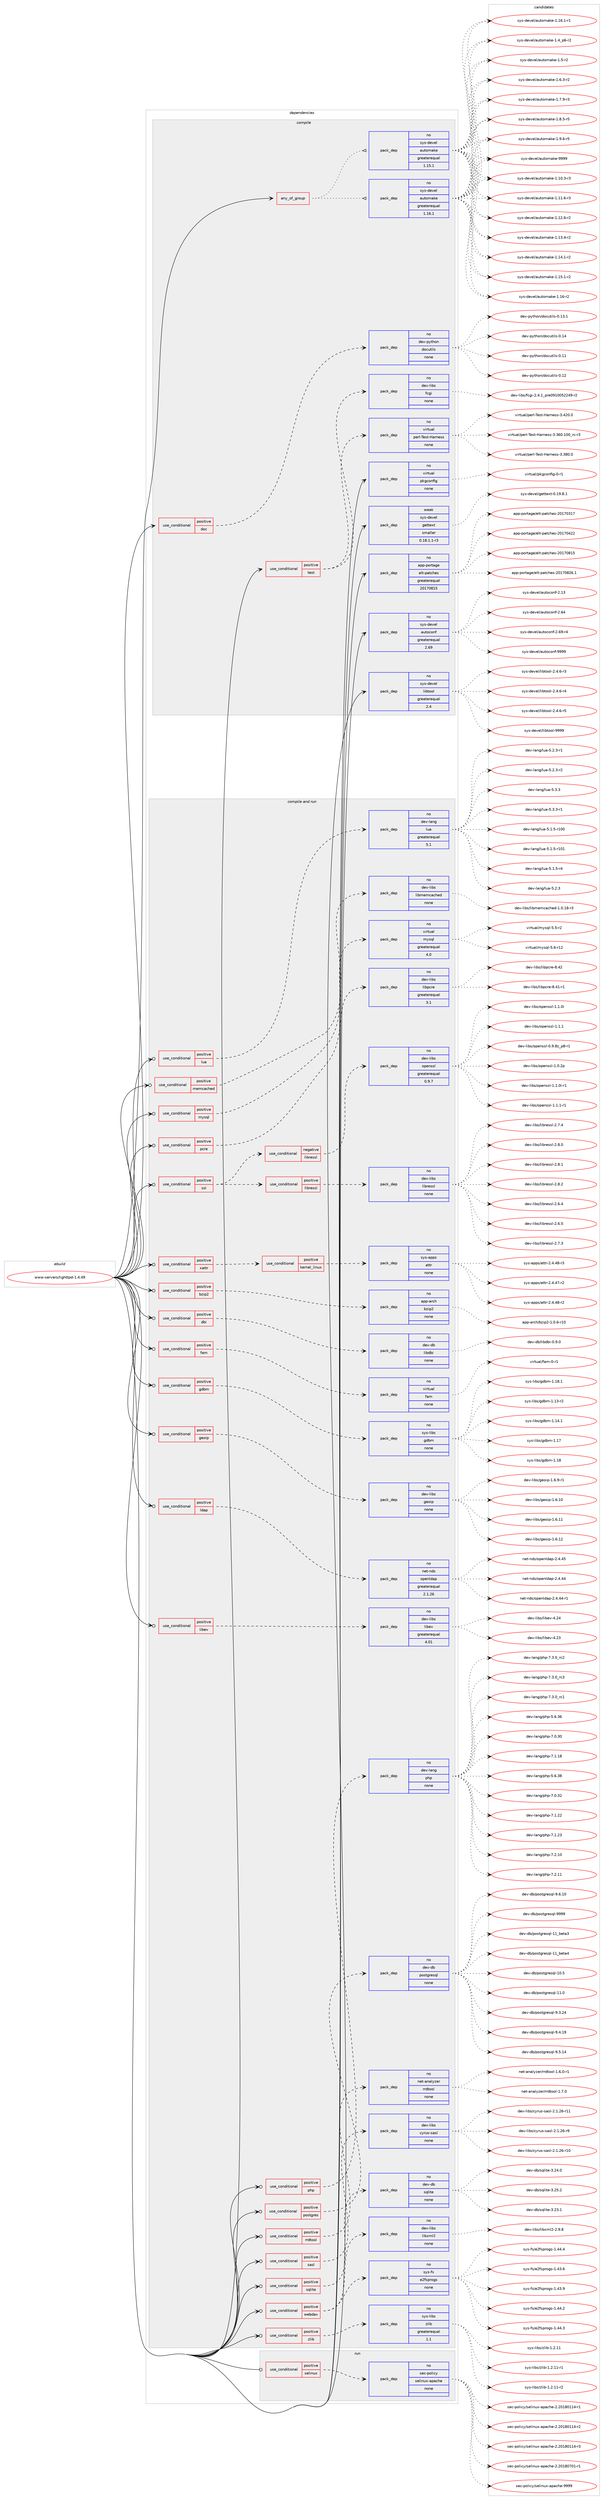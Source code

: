 digraph prolog {

# *************
# Graph options
# *************

newrank=true;
concentrate=true;
compound=true;
graph [rankdir=LR,fontname=Helvetica,fontsize=10,ranksep=1.5];#, ranksep=2.5, nodesep=0.2];
edge  [arrowhead=vee];
node  [fontname=Helvetica,fontsize=10];

# **********
# The ebuild
# **********

subgraph cluster_leftcol {
color=gray;
rank=same;
label=<<i>ebuild</i>>;
id [label="www-servers/lighttpd-1.4.49", color=red, width=4, href="../www-servers/lighttpd-1.4.49.svg"];
}

# ****************
# The dependencies
# ****************

subgraph cluster_midcol {
color=gray;
label=<<i>dependencies</i>>;
subgraph cluster_compile {
fillcolor="#eeeeee";
style=filled;
label=<<i>compile</i>>;
subgraph any209 {
dependency9161 [label=<<TABLE BORDER="0" CELLBORDER="1" CELLSPACING="0" CELLPADDING="4"><TR><TD CELLPADDING="10">any_of_group</TD></TR></TABLE>>, shape=none, color=red];subgraph pack7298 {
dependency9162 [label=<<TABLE BORDER="0" CELLBORDER="1" CELLSPACING="0" CELLPADDING="4" WIDTH="220"><TR><TD ROWSPAN="6" CELLPADDING="30">pack_dep</TD></TR><TR><TD WIDTH="110">no</TD></TR><TR><TD>sys-devel</TD></TR><TR><TD>automake</TD></TR><TR><TD>greaterequal</TD></TR><TR><TD>1.16.1</TD></TR></TABLE>>, shape=none, color=blue];
}
dependency9161:e -> dependency9162:w [weight=20,style="dotted",arrowhead="oinv"];
subgraph pack7299 {
dependency9163 [label=<<TABLE BORDER="0" CELLBORDER="1" CELLSPACING="0" CELLPADDING="4" WIDTH="220"><TR><TD ROWSPAN="6" CELLPADDING="30">pack_dep</TD></TR><TR><TD WIDTH="110">no</TD></TR><TR><TD>sys-devel</TD></TR><TR><TD>automake</TD></TR><TR><TD>greaterequal</TD></TR><TR><TD>1.15.1</TD></TR></TABLE>>, shape=none, color=blue];
}
dependency9161:e -> dependency9163:w [weight=20,style="dotted",arrowhead="oinv"];
}
id:e -> dependency9161:w [weight=20,style="solid",arrowhead="vee"];
subgraph cond1645 {
dependency9164 [label=<<TABLE BORDER="0" CELLBORDER="1" CELLSPACING="0" CELLPADDING="4"><TR><TD ROWSPAN="3" CELLPADDING="10">use_conditional</TD></TR><TR><TD>positive</TD></TR><TR><TD>doc</TD></TR></TABLE>>, shape=none, color=red];
subgraph pack7300 {
dependency9165 [label=<<TABLE BORDER="0" CELLBORDER="1" CELLSPACING="0" CELLPADDING="4" WIDTH="220"><TR><TD ROWSPAN="6" CELLPADDING="30">pack_dep</TD></TR><TR><TD WIDTH="110">no</TD></TR><TR><TD>dev-python</TD></TR><TR><TD>docutils</TD></TR><TR><TD>none</TD></TR><TR><TD></TD></TR></TABLE>>, shape=none, color=blue];
}
dependency9164:e -> dependency9165:w [weight=20,style="dashed",arrowhead="vee"];
}
id:e -> dependency9164:w [weight=20,style="solid",arrowhead="vee"];
subgraph cond1646 {
dependency9166 [label=<<TABLE BORDER="0" CELLBORDER="1" CELLSPACING="0" CELLPADDING="4"><TR><TD ROWSPAN="3" CELLPADDING="10">use_conditional</TD></TR><TR><TD>positive</TD></TR><TR><TD>test</TD></TR></TABLE>>, shape=none, color=red];
subgraph pack7301 {
dependency9167 [label=<<TABLE BORDER="0" CELLBORDER="1" CELLSPACING="0" CELLPADDING="4" WIDTH="220"><TR><TD ROWSPAN="6" CELLPADDING="30">pack_dep</TD></TR><TR><TD WIDTH="110">no</TD></TR><TR><TD>virtual</TD></TR><TR><TD>perl-Test-Harness</TD></TR><TR><TD>none</TD></TR><TR><TD></TD></TR></TABLE>>, shape=none, color=blue];
}
dependency9166:e -> dependency9167:w [weight=20,style="dashed",arrowhead="vee"];
subgraph pack7302 {
dependency9168 [label=<<TABLE BORDER="0" CELLBORDER="1" CELLSPACING="0" CELLPADDING="4" WIDTH="220"><TR><TD ROWSPAN="6" CELLPADDING="30">pack_dep</TD></TR><TR><TD WIDTH="110">no</TD></TR><TR><TD>dev-libs</TD></TR><TR><TD>fcgi</TD></TR><TR><TD>none</TD></TR><TR><TD></TD></TR></TABLE>>, shape=none, color=blue];
}
dependency9166:e -> dependency9168:w [weight=20,style="dashed",arrowhead="vee"];
}
id:e -> dependency9166:w [weight=20,style="solid",arrowhead="vee"];
subgraph pack7303 {
dependency9169 [label=<<TABLE BORDER="0" CELLBORDER="1" CELLSPACING="0" CELLPADDING="4" WIDTH="220"><TR><TD ROWSPAN="6" CELLPADDING="30">pack_dep</TD></TR><TR><TD WIDTH="110">no</TD></TR><TR><TD>app-portage</TD></TR><TR><TD>elt-patches</TD></TR><TR><TD>greaterequal</TD></TR><TR><TD>20170815</TD></TR></TABLE>>, shape=none, color=blue];
}
id:e -> dependency9169:w [weight=20,style="solid",arrowhead="vee"];
subgraph pack7304 {
dependency9170 [label=<<TABLE BORDER="0" CELLBORDER="1" CELLSPACING="0" CELLPADDING="4" WIDTH="220"><TR><TD ROWSPAN="6" CELLPADDING="30">pack_dep</TD></TR><TR><TD WIDTH="110">no</TD></TR><TR><TD>sys-devel</TD></TR><TR><TD>autoconf</TD></TR><TR><TD>greaterequal</TD></TR><TR><TD>2.69</TD></TR></TABLE>>, shape=none, color=blue];
}
id:e -> dependency9170:w [weight=20,style="solid",arrowhead="vee"];
subgraph pack7305 {
dependency9171 [label=<<TABLE BORDER="0" CELLBORDER="1" CELLSPACING="0" CELLPADDING="4" WIDTH="220"><TR><TD ROWSPAN="6" CELLPADDING="30">pack_dep</TD></TR><TR><TD WIDTH="110">no</TD></TR><TR><TD>sys-devel</TD></TR><TR><TD>libtool</TD></TR><TR><TD>greaterequal</TD></TR><TR><TD>2.4</TD></TR></TABLE>>, shape=none, color=blue];
}
id:e -> dependency9171:w [weight=20,style="solid",arrowhead="vee"];
subgraph pack7306 {
dependency9172 [label=<<TABLE BORDER="0" CELLBORDER="1" CELLSPACING="0" CELLPADDING="4" WIDTH="220"><TR><TD ROWSPAN="6" CELLPADDING="30">pack_dep</TD></TR><TR><TD WIDTH="110">no</TD></TR><TR><TD>virtual</TD></TR><TR><TD>pkgconfig</TD></TR><TR><TD>none</TD></TR><TR><TD></TD></TR></TABLE>>, shape=none, color=blue];
}
id:e -> dependency9172:w [weight=20,style="solid",arrowhead="vee"];
subgraph pack7307 {
dependency9173 [label=<<TABLE BORDER="0" CELLBORDER="1" CELLSPACING="0" CELLPADDING="4" WIDTH="220"><TR><TD ROWSPAN="6" CELLPADDING="30">pack_dep</TD></TR><TR><TD WIDTH="110">weak</TD></TR><TR><TD>sys-devel</TD></TR><TR><TD>gettext</TD></TR><TR><TD>smaller</TD></TR><TR><TD>0.18.1.1-r3</TD></TR></TABLE>>, shape=none, color=blue];
}
id:e -> dependency9173:w [weight=20,style="solid",arrowhead="vee"];
}
subgraph cluster_compileandrun {
fillcolor="#eeeeee";
style=filled;
label=<<i>compile and run</i>>;
subgraph cond1647 {
dependency9174 [label=<<TABLE BORDER="0" CELLBORDER="1" CELLSPACING="0" CELLPADDING="4"><TR><TD ROWSPAN="3" CELLPADDING="10">use_conditional</TD></TR><TR><TD>positive</TD></TR><TR><TD>bzip2</TD></TR></TABLE>>, shape=none, color=red];
subgraph pack7308 {
dependency9175 [label=<<TABLE BORDER="0" CELLBORDER="1" CELLSPACING="0" CELLPADDING="4" WIDTH="220"><TR><TD ROWSPAN="6" CELLPADDING="30">pack_dep</TD></TR><TR><TD WIDTH="110">no</TD></TR><TR><TD>app-arch</TD></TR><TR><TD>bzip2</TD></TR><TR><TD>none</TD></TR><TR><TD></TD></TR></TABLE>>, shape=none, color=blue];
}
dependency9174:e -> dependency9175:w [weight=20,style="dashed",arrowhead="vee"];
}
id:e -> dependency9174:w [weight=20,style="solid",arrowhead="odotvee"];
subgraph cond1648 {
dependency9176 [label=<<TABLE BORDER="0" CELLBORDER="1" CELLSPACING="0" CELLPADDING="4"><TR><TD ROWSPAN="3" CELLPADDING="10">use_conditional</TD></TR><TR><TD>positive</TD></TR><TR><TD>dbi</TD></TR></TABLE>>, shape=none, color=red];
subgraph pack7309 {
dependency9177 [label=<<TABLE BORDER="0" CELLBORDER="1" CELLSPACING="0" CELLPADDING="4" WIDTH="220"><TR><TD ROWSPAN="6" CELLPADDING="30">pack_dep</TD></TR><TR><TD WIDTH="110">no</TD></TR><TR><TD>dev-db</TD></TR><TR><TD>libdbi</TD></TR><TR><TD>none</TD></TR><TR><TD></TD></TR></TABLE>>, shape=none, color=blue];
}
dependency9176:e -> dependency9177:w [weight=20,style="dashed",arrowhead="vee"];
}
id:e -> dependency9176:w [weight=20,style="solid",arrowhead="odotvee"];
subgraph cond1649 {
dependency9178 [label=<<TABLE BORDER="0" CELLBORDER="1" CELLSPACING="0" CELLPADDING="4"><TR><TD ROWSPAN="3" CELLPADDING="10">use_conditional</TD></TR><TR><TD>positive</TD></TR><TR><TD>fam</TD></TR></TABLE>>, shape=none, color=red];
subgraph pack7310 {
dependency9179 [label=<<TABLE BORDER="0" CELLBORDER="1" CELLSPACING="0" CELLPADDING="4" WIDTH="220"><TR><TD ROWSPAN="6" CELLPADDING="30">pack_dep</TD></TR><TR><TD WIDTH="110">no</TD></TR><TR><TD>virtual</TD></TR><TR><TD>fam</TD></TR><TR><TD>none</TD></TR><TR><TD></TD></TR></TABLE>>, shape=none, color=blue];
}
dependency9178:e -> dependency9179:w [weight=20,style="dashed",arrowhead="vee"];
}
id:e -> dependency9178:w [weight=20,style="solid",arrowhead="odotvee"];
subgraph cond1650 {
dependency9180 [label=<<TABLE BORDER="0" CELLBORDER="1" CELLSPACING="0" CELLPADDING="4"><TR><TD ROWSPAN="3" CELLPADDING="10">use_conditional</TD></TR><TR><TD>positive</TD></TR><TR><TD>gdbm</TD></TR></TABLE>>, shape=none, color=red];
subgraph pack7311 {
dependency9181 [label=<<TABLE BORDER="0" CELLBORDER="1" CELLSPACING="0" CELLPADDING="4" WIDTH="220"><TR><TD ROWSPAN="6" CELLPADDING="30">pack_dep</TD></TR><TR><TD WIDTH="110">no</TD></TR><TR><TD>sys-libs</TD></TR><TR><TD>gdbm</TD></TR><TR><TD>none</TD></TR><TR><TD></TD></TR></TABLE>>, shape=none, color=blue];
}
dependency9180:e -> dependency9181:w [weight=20,style="dashed",arrowhead="vee"];
}
id:e -> dependency9180:w [weight=20,style="solid",arrowhead="odotvee"];
subgraph cond1651 {
dependency9182 [label=<<TABLE BORDER="0" CELLBORDER="1" CELLSPACING="0" CELLPADDING="4"><TR><TD ROWSPAN="3" CELLPADDING="10">use_conditional</TD></TR><TR><TD>positive</TD></TR><TR><TD>geoip</TD></TR></TABLE>>, shape=none, color=red];
subgraph pack7312 {
dependency9183 [label=<<TABLE BORDER="0" CELLBORDER="1" CELLSPACING="0" CELLPADDING="4" WIDTH="220"><TR><TD ROWSPAN="6" CELLPADDING="30">pack_dep</TD></TR><TR><TD WIDTH="110">no</TD></TR><TR><TD>dev-libs</TD></TR><TR><TD>geoip</TD></TR><TR><TD>none</TD></TR><TR><TD></TD></TR></TABLE>>, shape=none, color=blue];
}
dependency9182:e -> dependency9183:w [weight=20,style="dashed",arrowhead="vee"];
}
id:e -> dependency9182:w [weight=20,style="solid",arrowhead="odotvee"];
subgraph cond1652 {
dependency9184 [label=<<TABLE BORDER="0" CELLBORDER="1" CELLSPACING="0" CELLPADDING="4"><TR><TD ROWSPAN="3" CELLPADDING="10">use_conditional</TD></TR><TR><TD>positive</TD></TR><TR><TD>ldap</TD></TR></TABLE>>, shape=none, color=red];
subgraph pack7313 {
dependency9185 [label=<<TABLE BORDER="0" CELLBORDER="1" CELLSPACING="0" CELLPADDING="4" WIDTH="220"><TR><TD ROWSPAN="6" CELLPADDING="30">pack_dep</TD></TR><TR><TD WIDTH="110">no</TD></TR><TR><TD>net-nds</TD></TR><TR><TD>openldap</TD></TR><TR><TD>greaterequal</TD></TR><TR><TD>2.1.26</TD></TR></TABLE>>, shape=none, color=blue];
}
dependency9184:e -> dependency9185:w [weight=20,style="dashed",arrowhead="vee"];
}
id:e -> dependency9184:w [weight=20,style="solid",arrowhead="odotvee"];
subgraph cond1653 {
dependency9186 [label=<<TABLE BORDER="0" CELLBORDER="1" CELLSPACING="0" CELLPADDING="4"><TR><TD ROWSPAN="3" CELLPADDING="10">use_conditional</TD></TR><TR><TD>positive</TD></TR><TR><TD>libev</TD></TR></TABLE>>, shape=none, color=red];
subgraph pack7314 {
dependency9187 [label=<<TABLE BORDER="0" CELLBORDER="1" CELLSPACING="0" CELLPADDING="4" WIDTH="220"><TR><TD ROWSPAN="6" CELLPADDING="30">pack_dep</TD></TR><TR><TD WIDTH="110">no</TD></TR><TR><TD>dev-libs</TD></TR><TR><TD>libev</TD></TR><TR><TD>greaterequal</TD></TR><TR><TD>4.01</TD></TR></TABLE>>, shape=none, color=blue];
}
dependency9186:e -> dependency9187:w [weight=20,style="dashed",arrowhead="vee"];
}
id:e -> dependency9186:w [weight=20,style="solid",arrowhead="odotvee"];
subgraph cond1654 {
dependency9188 [label=<<TABLE BORDER="0" CELLBORDER="1" CELLSPACING="0" CELLPADDING="4"><TR><TD ROWSPAN="3" CELLPADDING="10">use_conditional</TD></TR><TR><TD>positive</TD></TR><TR><TD>lua</TD></TR></TABLE>>, shape=none, color=red];
subgraph pack7315 {
dependency9189 [label=<<TABLE BORDER="0" CELLBORDER="1" CELLSPACING="0" CELLPADDING="4" WIDTH="220"><TR><TD ROWSPAN="6" CELLPADDING="30">pack_dep</TD></TR><TR><TD WIDTH="110">no</TD></TR><TR><TD>dev-lang</TD></TR><TR><TD>lua</TD></TR><TR><TD>greaterequal</TD></TR><TR><TD>5.1</TD></TR></TABLE>>, shape=none, color=blue];
}
dependency9188:e -> dependency9189:w [weight=20,style="dashed",arrowhead="vee"];
}
id:e -> dependency9188:w [weight=20,style="solid",arrowhead="odotvee"];
subgraph cond1655 {
dependency9190 [label=<<TABLE BORDER="0" CELLBORDER="1" CELLSPACING="0" CELLPADDING="4"><TR><TD ROWSPAN="3" CELLPADDING="10">use_conditional</TD></TR><TR><TD>positive</TD></TR><TR><TD>memcached</TD></TR></TABLE>>, shape=none, color=red];
subgraph pack7316 {
dependency9191 [label=<<TABLE BORDER="0" CELLBORDER="1" CELLSPACING="0" CELLPADDING="4" WIDTH="220"><TR><TD ROWSPAN="6" CELLPADDING="30">pack_dep</TD></TR><TR><TD WIDTH="110">no</TD></TR><TR><TD>dev-libs</TD></TR><TR><TD>libmemcached</TD></TR><TR><TD>none</TD></TR><TR><TD></TD></TR></TABLE>>, shape=none, color=blue];
}
dependency9190:e -> dependency9191:w [weight=20,style="dashed",arrowhead="vee"];
}
id:e -> dependency9190:w [weight=20,style="solid",arrowhead="odotvee"];
subgraph cond1656 {
dependency9192 [label=<<TABLE BORDER="0" CELLBORDER="1" CELLSPACING="0" CELLPADDING="4"><TR><TD ROWSPAN="3" CELLPADDING="10">use_conditional</TD></TR><TR><TD>positive</TD></TR><TR><TD>mysql</TD></TR></TABLE>>, shape=none, color=red];
subgraph pack7317 {
dependency9193 [label=<<TABLE BORDER="0" CELLBORDER="1" CELLSPACING="0" CELLPADDING="4" WIDTH="220"><TR><TD ROWSPAN="6" CELLPADDING="30">pack_dep</TD></TR><TR><TD WIDTH="110">no</TD></TR><TR><TD>virtual</TD></TR><TR><TD>mysql</TD></TR><TR><TD>greaterequal</TD></TR><TR><TD>4.0</TD></TR></TABLE>>, shape=none, color=blue];
}
dependency9192:e -> dependency9193:w [weight=20,style="dashed",arrowhead="vee"];
}
id:e -> dependency9192:w [weight=20,style="solid",arrowhead="odotvee"];
subgraph cond1657 {
dependency9194 [label=<<TABLE BORDER="0" CELLBORDER="1" CELLSPACING="0" CELLPADDING="4"><TR><TD ROWSPAN="3" CELLPADDING="10">use_conditional</TD></TR><TR><TD>positive</TD></TR><TR><TD>pcre</TD></TR></TABLE>>, shape=none, color=red];
subgraph pack7318 {
dependency9195 [label=<<TABLE BORDER="0" CELLBORDER="1" CELLSPACING="0" CELLPADDING="4" WIDTH="220"><TR><TD ROWSPAN="6" CELLPADDING="30">pack_dep</TD></TR><TR><TD WIDTH="110">no</TD></TR><TR><TD>dev-libs</TD></TR><TR><TD>libpcre</TD></TR><TR><TD>greaterequal</TD></TR><TR><TD>3.1</TD></TR></TABLE>>, shape=none, color=blue];
}
dependency9194:e -> dependency9195:w [weight=20,style="dashed",arrowhead="vee"];
}
id:e -> dependency9194:w [weight=20,style="solid",arrowhead="odotvee"];
subgraph cond1658 {
dependency9196 [label=<<TABLE BORDER="0" CELLBORDER="1" CELLSPACING="0" CELLPADDING="4"><TR><TD ROWSPAN="3" CELLPADDING="10">use_conditional</TD></TR><TR><TD>positive</TD></TR><TR><TD>php</TD></TR></TABLE>>, shape=none, color=red];
subgraph pack7319 {
dependency9197 [label=<<TABLE BORDER="0" CELLBORDER="1" CELLSPACING="0" CELLPADDING="4" WIDTH="220"><TR><TD ROWSPAN="6" CELLPADDING="30">pack_dep</TD></TR><TR><TD WIDTH="110">no</TD></TR><TR><TD>dev-lang</TD></TR><TR><TD>php</TD></TR><TR><TD>none</TD></TR><TR><TD></TD></TR></TABLE>>, shape=none, color=blue];
}
dependency9196:e -> dependency9197:w [weight=20,style="dashed",arrowhead="vee"];
}
id:e -> dependency9196:w [weight=20,style="solid",arrowhead="odotvee"];
subgraph cond1659 {
dependency9198 [label=<<TABLE BORDER="0" CELLBORDER="1" CELLSPACING="0" CELLPADDING="4"><TR><TD ROWSPAN="3" CELLPADDING="10">use_conditional</TD></TR><TR><TD>positive</TD></TR><TR><TD>postgres</TD></TR></TABLE>>, shape=none, color=red];
subgraph pack7320 {
dependency9199 [label=<<TABLE BORDER="0" CELLBORDER="1" CELLSPACING="0" CELLPADDING="4" WIDTH="220"><TR><TD ROWSPAN="6" CELLPADDING="30">pack_dep</TD></TR><TR><TD WIDTH="110">no</TD></TR><TR><TD>dev-db</TD></TR><TR><TD>postgresql</TD></TR><TR><TD>none</TD></TR><TR><TD></TD></TR></TABLE>>, shape=none, color=blue];
}
dependency9198:e -> dependency9199:w [weight=20,style="dashed",arrowhead="vee"];
}
id:e -> dependency9198:w [weight=20,style="solid",arrowhead="odotvee"];
subgraph cond1660 {
dependency9200 [label=<<TABLE BORDER="0" CELLBORDER="1" CELLSPACING="0" CELLPADDING="4"><TR><TD ROWSPAN="3" CELLPADDING="10">use_conditional</TD></TR><TR><TD>positive</TD></TR><TR><TD>rrdtool</TD></TR></TABLE>>, shape=none, color=red];
subgraph pack7321 {
dependency9201 [label=<<TABLE BORDER="0" CELLBORDER="1" CELLSPACING="0" CELLPADDING="4" WIDTH="220"><TR><TD ROWSPAN="6" CELLPADDING="30">pack_dep</TD></TR><TR><TD WIDTH="110">no</TD></TR><TR><TD>net-analyzer</TD></TR><TR><TD>rrdtool</TD></TR><TR><TD>none</TD></TR><TR><TD></TD></TR></TABLE>>, shape=none, color=blue];
}
dependency9200:e -> dependency9201:w [weight=20,style="dashed",arrowhead="vee"];
}
id:e -> dependency9200:w [weight=20,style="solid",arrowhead="odotvee"];
subgraph cond1661 {
dependency9202 [label=<<TABLE BORDER="0" CELLBORDER="1" CELLSPACING="0" CELLPADDING="4"><TR><TD ROWSPAN="3" CELLPADDING="10">use_conditional</TD></TR><TR><TD>positive</TD></TR><TR><TD>sasl</TD></TR></TABLE>>, shape=none, color=red];
subgraph pack7322 {
dependency9203 [label=<<TABLE BORDER="0" CELLBORDER="1" CELLSPACING="0" CELLPADDING="4" WIDTH="220"><TR><TD ROWSPAN="6" CELLPADDING="30">pack_dep</TD></TR><TR><TD WIDTH="110">no</TD></TR><TR><TD>dev-libs</TD></TR><TR><TD>cyrus-sasl</TD></TR><TR><TD>none</TD></TR><TR><TD></TD></TR></TABLE>>, shape=none, color=blue];
}
dependency9202:e -> dependency9203:w [weight=20,style="dashed",arrowhead="vee"];
}
id:e -> dependency9202:w [weight=20,style="solid",arrowhead="odotvee"];
subgraph cond1662 {
dependency9204 [label=<<TABLE BORDER="0" CELLBORDER="1" CELLSPACING="0" CELLPADDING="4"><TR><TD ROWSPAN="3" CELLPADDING="10">use_conditional</TD></TR><TR><TD>positive</TD></TR><TR><TD>sqlite</TD></TR></TABLE>>, shape=none, color=red];
subgraph pack7323 {
dependency9205 [label=<<TABLE BORDER="0" CELLBORDER="1" CELLSPACING="0" CELLPADDING="4" WIDTH="220"><TR><TD ROWSPAN="6" CELLPADDING="30">pack_dep</TD></TR><TR><TD WIDTH="110">no</TD></TR><TR><TD>dev-db</TD></TR><TR><TD>sqlite</TD></TR><TR><TD>none</TD></TR><TR><TD></TD></TR></TABLE>>, shape=none, color=blue];
}
dependency9204:e -> dependency9205:w [weight=20,style="dashed",arrowhead="vee"];
}
id:e -> dependency9204:w [weight=20,style="solid",arrowhead="odotvee"];
subgraph cond1663 {
dependency9206 [label=<<TABLE BORDER="0" CELLBORDER="1" CELLSPACING="0" CELLPADDING="4"><TR><TD ROWSPAN="3" CELLPADDING="10">use_conditional</TD></TR><TR><TD>positive</TD></TR><TR><TD>ssl</TD></TR></TABLE>>, shape=none, color=red];
subgraph cond1664 {
dependency9207 [label=<<TABLE BORDER="0" CELLBORDER="1" CELLSPACING="0" CELLPADDING="4"><TR><TD ROWSPAN="3" CELLPADDING="10">use_conditional</TD></TR><TR><TD>negative</TD></TR><TR><TD>libressl</TD></TR></TABLE>>, shape=none, color=red];
subgraph pack7324 {
dependency9208 [label=<<TABLE BORDER="0" CELLBORDER="1" CELLSPACING="0" CELLPADDING="4" WIDTH="220"><TR><TD ROWSPAN="6" CELLPADDING="30">pack_dep</TD></TR><TR><TD WIDTH="110">no</TD></TR><TR><TD>dev-libs</TD></TR><TR><TD>openssl</TD></TR><TR><TD>greaterequal</TD></TR><TR><TD>0.9.7</TD></TR></TABLE>>, shape=none, color=blue];
}
dependency9207:e -> dependency9208:w [weight=20,style="dashed",arrowhead="vee"];
}
dependency9206:e -> dependency9207:w [weight=20,style="dashed",arrowhead="vee"];
subgraph cond1665 {
dependency9209 [label=<<TABLE BORDER="0" CELLBORDER="1" CELLSPACING="0" CELLPADDING="4"><TR><TD ROWSPAN="3" CELLPADDING="10">use_conditional</TD></TR><TR><TD>positive</TD></TR><TR><TD>libressl</TD></TR></TABLE>>, shape=none, color=red];
subgraph pack7325 {
dependency9210 [label=<<TABLE BORDER="0" CELLBORDER="1" CELLSPACING="0" CELLPADDING="4" WIDTH="220"><TR><TD ROWSPAN="6" CELLPADDING="30">pack_dep</TD></TR><TR><TD WIDTH="110">no</TD></TR><TR><TD>dev-libs</TD></TR><TR><TD>libressl</TD></TR><TR><TD>none</TD></TR><TR><TD></TD></TR></TABLE>>, shape=none, color=blue];
}
dependency9209:e -> dependency9210:w [weight=20,style="dashed",arrowhead="vee"];
}
dependency9206:e -> dependency9209:w [weight=20,style="dashed",arrowhead="vee"];
}
id:e -> dependency9206:w [weight=20,style="solid",arrowhead="odotvee"];
subgraph cond1666 {
dependency9211 [label=<<TABLE BORDER="0" CELLBORDER="1" CELLSPACING="0" CELLPADDING="4"><TR><TD ROWSPAN="3" CELLPADDING="10">use_conditional</TD></TR><TR><TD>positive</TD></TR><TR><TD>webdav</TD></TR></TABLE>>, shape=none, color=red];
subgraph pack7326 {
dependency9212 [label=<<TABLE BORDER="0" CELLBORDER="1" CELLSPACING="0" CELLPADDING="4" WIDTH="220"><TR><TD ROWSPAN="6" CELLPADDING="30">pack_dep</TD></TR><TR><TD WIDTH="110">no</TD></TR><TR><TD>dev-libs</TD></TR><TR><TD>libxml2</TD></TR><TR><TD>none</TD></TR><TR><TD></TD></TR></TABLE>>, shape=none, color=blue];
}
dependency9211:e -> dependency9212:w [weight=20,style="dashed",arrowhead="vee"];
subgraph pack7327 {
dependency9213 [label=<<TABLE BORDER="0" CELLBORDER="1" CELLSPACING="0" CELLPADDING="4" WIDTH="220"><TR><TD ROWSPAN="6" CELLPADDING="30">pack_dep</TD></TR><TR><TD WIDTH="110">no</TD></TR><TR><TD>sys-fs</TD></TR><TR><TD>e2fsprogs</TD></TR><TR><TD>none</TD></TR><TR><TD></TD></TR></TABLE>>, shape=none, color=blue];
}
dependency9211:e -> dependency9213:w [weight=20,style="dashed",arrowhead="vee"];
}
id:e -> dependency9211:w [weight=20,style="solid",arrowhead="odotvee"];
subgraph cond1667 {
dependency9214 [label=<<TABLE BORDER="0" CELLBORDER="1" CELLSPACING="0" CELLPADDING="4"><TR><TD ROWSPAN="3" CELLPADDING="10">use_conditional</TD></TR><TR><TD>positive</TD></TR><TR><TD>xattr</TD></TR></TABLE>>, shape=none, color=red];
subgraph cond1668 {
dependency9215 [label=<<TABLE BORDER="0" CELLBORDER="1" CELLSPACING="0" CELLPADDING="4"><TR><TD ROWSPAN="3" CELLPADDING="10">use_conditional</TD></TR><TR><TD>positive</TD></TR><TR><TD>kernel_linux</TD></TR></TABLE>>, shape=none, color=red];
subgraph pack7328 {
dependency9216 [label=<<TABLE BORDER="0" CELLBORDER="1" CELLSPACING="0" CELLPADDING="4" WIDTH="220"><TR><TD ROWSPAN="6" CELLPADDING="30">pack_dep</TD></TR><TR><TD WIDTH="110">no</TD></TR><TR><TD>sys-apps</TD></TR><TR><TD>attr</TD></TR><TR><TD>none</TD></TR><TR><TD></TD></TR></TABLE>>, shape=none, color=blue];
}
dependency9215:e -> dependency9216:w [weight=20,style="dashed",arrowhead="vee"];
}
dependency9214:e -> dependency9215:w [weight=20,style="dashed",arrowhead="vee"];
}
id:e -> dependency9214:w [weight=20,style="solid",arrowhead="odotvee"];
subgraph cond1669 {
dependency9217 [label=<<TABLE BORDER="0" CELLBORDER="1" CELLSPACING="0" CELLPADDING="4"><TR><TD ROWSPAN="3" CELLPADDING="10">use_conditional</TD></TR><TR><TD>positive</TD></TR><TR><TD>zlib</TD></TR></TABLE>>, shape=none, color=red];
subgraph pack7329 {
dependency9218 [label=<<TABLE BORDER="0" CELLBORDER="1" CELLSPACING="0" CELLPADDING="4" WIDTH="220"><TR><TD ROWSPAN="6" CELLPADDING="30">pack_dep</TD></TR><TR><TD WIDTH="110">no</TD></TR><TR><TD>sys-libs</TD></TR><TR><TD>zlib</TD></TR><TR><TD>greaterequal</TD></TR><TR><TD>1.1</TD></TR></TABLE>>, shape=none, color=blue];
}
dependency9217:e -> dependency9218:w [weight=20,style="dashed",arrowhead="vee"];
}
id:e -> dependency9217:w [weight=20,style="solid",arrowhead="odotvee"];
}
subgraph cluster_run {
fillcolor="#eeeeee";
style=filled;
label=<<i>run</i>>;
subgraph cond1670 {
dependency9219 [label=<<TABLE BORDER="0" CELLBORDER="1" CELLSPACING="0" CELLPADDING="4"><TR><TD ROWSPAN="3" CELLPADDING="10">use_conditional</TD></TR><TR><TD>positive</TD></TR><TR><TD>selinux</TD></TR></TABLE>>, shape=none, color=red];
subgraph pack7330 {
dependency9220 [label=<<TABLE BORDER="0" CELLBORDER="1" CELLSPACING="0" CELLPADDING="4" WIDTH="220"><TR><TD ROWSPAN="6" CELLPADDING="30">pack_dep</TD></TR><TR><TD WIDTH="110">no</TD></TR><TR><TD>sec-policy</TD></TR><TR><TD>selinux-apache</TD></TR><TR><TD>none</TD></TR><TR><TD></TD></TR></TABLE>>, shape=none, color=blue];
}
dependency9219:e -> dependency9220:w [weight=20,style="dashed",arrowhead="vee"];
}
id:e -> dependency9219:w [weight=20,style="solid",arrowhead="odot"];
}
}

# **************
# The candidates
# **************

subgraph cluster_choices {
rank=same;
color=gray;
label=<<i>candidates</i>>;

subgraph choice7298 {
color=black;
nodesep=1;
choice11512111545100101118101108479711711611110997107101454946494846514511451 [label="sys-devel/automake-1.10.3-r3", color=red, width=4,href="../sys-devel/automake-1.10.3-r3.svg"];
choice11512111545100101118101108479711711611110997107101454946494946544511451 [label="sys-devel/automake-1.11.6-r3", color=red, width=4,href="../sys-devel/automake-1.11.6-r3.svg"];
choice11512111545100101118101108479711711611110997107101454946495046544511450 [label="sys-devel/automake-1.12.6-r2", color=red, width=4,href="../sys-devel/automake-1.12.6-r2.svg"];
choice11512111545100101118101108479711711611110997107101454946495146524511450 [label="sys-devel/automake-1.13.4-r2", color=red, width=4,href="../sys-devel/automake-1.13.4-r2.svg"];
choice11512111545100101118101108479711711611110997107101454946495246494511450 [label="sys-devel/automake-1.14.1-r2", color=red, width=4,href="../sys-devel/automake-1.14.1-r2.svg"];
choice11512111545100101118101108479711711611110997107101454946495346494511450 [label="sys-devel/automake-1.15.1-r2", color=red, width=4,href="../sys-devel/automake-1.15.1-r2.svg"];
choice1151211154510010111810110847971171161111099710710145494649544511450 [label="sys-devel/automake-1.16-r2", color=red, width=4,href="../sys-devel/automake-1.16-r2.svg"];
choice11512111545100101118101108479711711611110997107101454946495446494511449 [label="sys-devel/automake-1.16.1-r1", color=red, width=4,href="../sys-devel/automake-1.16.1-r1.svg"];
choice115121115451001011181011084797117116111109971071014549465295112544511450 [label="sys-devel/automake-1.4_p6-r2", color=red, width=4,href="../sys-devel/automake-1.4_p6-r2.svg"];
choice11512111545100101118101108479711711611110997107101454946534511450 [label="sys-devel/automake-1.5-r2", color=red, width=4,href="../sys-devel/automake-1.5-r2.svg"];
choice115121115451001011181011084797117116111109971071014549465446514511450 [label="sys-devel/automake-1.6.3-r2", color=red, width=4,href="../sys-devel/automake-1.6.3-r2.svg"];
choice115121115451001011181011084797117116111109971071014549465546574511451 [label="sys-devel/automake-1.7.9-r3", color=red, width=4,href="../sys-devel/automake-1.7.9-r3.svg"];
choice115121115451001011181011084797117116111109971071014549465646534511453 [label="sys-devel/automake-1.8.5-r5", color=red, width=4,href="../sys-devel/automake-1.8.5-r5.svg"];
choice115121115451001011181011084797117116111109971071014549465746544511453 [label="sys-devel/automake-1.9.6-r5", color=red, width=4,href="../sys-devel/automake-1.9.6-r5.svg"];
choice115121115451001011181011084797117116111109971071014557575757 [label="sys-devel/automake-9999", color=red, width=4,href="../sys-devel/automake-9999.svg"];
dependency9162:e -> choice11512111545100101118101108479711711611110997107101454946494846514511451:w [style=dotted,weight="100"];
dependency9162:e -> choice11512111545100101118101108479711711611110997107101454946494946544511451:w [style=dotted,weight="100"];
dependency9162:e -> choice11512111545100101118101108479711711611110997107101454946495046544511450:w [style=dotted,weight="100"];
dependency9162:e -> choice11512111545100101118101108479711711611110997107101454946495146524511450:w [style=dotted,weight="100"];
dependency9162:e -> choice11512111545100101118101108479711711611110997107101454946495246494511450:w [style=dotted,weight="100"];
dependency9162:e -> choice11512111545100101118101108479711711611110997107101454946495346494511450:w [style=dotted,weight="100"];
dependency9162:e -> choice1151211154510010111810110847971171161111099710710145494649544511450:w [style=dotted,weight="100"];
dependency9162:e -> choice11512111545100101118101108479711711611110997107101454946495446494511449:w [style=dotted,weight="100"];
dependency9162:e -> choice115121115451001011181011084797117116111109971071014549465295112544511450:w [style=dotted,weight="100"];
dependency9162:e -> choice11512111545100101118101108479711711611110997107101454946534511450:w [style=dotted,weight="100"];
dependency9162:e -> choice115121115451001011181011084797117116111109971071014549465446514511450:w [style=dotted,weight="100"];
dependency9162:e -> choice115121115451001011181011084797117116111109971071014549465546574511451:w [style=dotted,weight="100"];
dependency9162:e -> choice115121115451001011181011084797117116111109971071014549465646534511453:w [style=dotted,weight="100"];
dependency9162:e -> choice115121115451001011181011084797117116111109971071014549465746544511453:w [style=dotted,weight="100"];
dependency9162:e -> choice115121115451001011181011084797117116111109971071014557575757:w [style=dotted,weight="100"];
}
subgraph choice7299 {
color=black;
nodesep=1;
choice11512111545100101118101108479711711611110997107101454946494846514511451 [label="sys-devel/automake-1.10.3-r3", color=red, width=4,href="../sys-devel/automake-1.10.3-r3.svg"];
choice11512111545100101118101108479711711611110997107101454946494946544511451 [label="sys-devel/automake-1.11.6-r3", color=red, width=4,href="../sys-devel/automake-1.11.6-r3.svg"];
choice11512111545100101118101108479711711611110997107101454946495046544511450 [label="sys-devel/automake-1.12.6-r2", color=red, width=4,href="../sys-devel/automake-1.12.6-r2.svg"];
choice11512111545100101118101108479711711611110997107101454946495146524511450 [label="sys-devel/automake-1.13.4-r2", color=red, width=4,href="../sys-devel/automake-1.13.4-r2.svg"];
choice11512111545100101118101108479711711611110997107101454946495246494511450 [label="sys-devel/automake-1.14.1-r2", color=red, width=4,href="../sys-devel/automake-1.14.1-r2.svg"];
choice11512111545100101118101108479711711611110997107101454946495346494511450 [label="sys-devel/automake-1.15.1-r2", color=red, width=4,href="../sys-devel/automake-1.15.1-r2.svg"];
choice1151211154510010111810110847971171161111099710710145494649544511450 [label="sys-devel/automake-1.16-r2", color=red, width=4,href="../sys-devel/automake-1.16-r2.svg"];
choice11512111545100101118101108479711711611110997107101454946495446494511449 [label="sys-devel/automake-1.16.1-r1", color=red, width=4,href="../sys-devel/automake-1.16.1-r1.svg"];
choice115121115451001011181011084797117116111109971071014549465295112544511450 [label="sys-devel/automake-1.4_p6-r2", color=red, width=4,href="../sys-devel/automake-1.4_p6-r2.svg"];
choice11512111545100101118101108479711711611110997107101454946534511450 [label="sys-devel/automake-1.5-r2", color=red, width=4,href="../sys-devel/automake-1.5-r2.svg"];
choice115121115451001011181011084797117116111109971071014549465446514511450 [label="sys-devel/automake-1.6.3-r2", color=red, width=4,href="../sys-devel/automake-1.6.3-r2.svg"];
choice115121115451001011181011084797117116111109971071014549465546574511451 [label="sys-devel/automake-1.7.9-r3", color=red, width=4,href="../sys-devel/automake-1.7.9-r3.svg"];
choice115121115451001011181011084797117116111109971071014549465646534511453 [label="sys-devel/automake-1.8.5-r5", color=red, width=4,href="../sys-devel/automake-1.8.5-r5.svg"];
choice115121115451001011181011084797117116111109971071014549465746544511453 [label="sys-devel/automake-1.9.6-r5", color=red, width=4,href="../sys-devel/automake-1.9.6-r5.svg"];
choice115121115451001011181011084797117116111109971071014557575757 [label="sys-devel/automake-9999", color=red, width=4,href="../sys-devel/automake-9999.svg"];
dependency9163:e -> choice11512111545100101118101108479711711611110997107101454946494846514511451:w [style=dotted,weight="100"];
dependency9163:e -> choice11512111545100101118101108479711711611110997107101454946494946544511451:w [style=dotted,weight="100"];
dependency9163:e -> choice11512111545100101118101108479711711611110997107101454946495046544511450:w [style=dotted,weight="100"];
dependency9163:e -> choice11512111545100101118101108479711711611110997107101454946495146524511450:w [style=dotted,weight="100"];
dependency9163:e -> choice11512111545100101118101108479711711611110997107101454946495246494511450:w [style=dotted,weight="100"];
dependency9163:e -> choice11512111545100101118101108479711711611110997107101454946495346494511450:w [style=dotted,weight="100"];
dependency9163:e -> choice1151211154510010111810110847971171161111099710710145494649544511450:w [style=dotted,weight="100"];
dependency9163:e -> choice11512111545100101118101108479711711611110997107101454946495446494511449:w [style=dotted,weight="100"];
dependency9163:e -> choice115121115451001011181011084797117116111109971071014549465295112544511450:w [style=dotted,weight="100"];
dependency9163:e -> choice11512111545100101118101108479711711611110997107101454946534511450:w [style=dotted,weight="100"];
dependency9163:e -> choice115121115451001011181011084797117116111109971071014549465446514511450:w [style=dotted,weight="100"];
dependency9163:e -> choice115121115451001011181011084797117116111109971071014549465546574511451:w [style=dotted,weight="100"];
dependency9163:e -> choice115121115451001011181011084797117116111109971071014549465646534511453:w [style=dotted,weight="100"];
dependency9163:e -> choice115121115451001011181011084797117116111109971071014549465746544511453:w [style=dotted,weight="100"];
dependency9163:e -> choice115121115451001011181011084797117116111109971071014557575757:w [style=dotted,weight="100"];
}
subgraph choice7300 {
color=black;
nodesep=1;
choice1001011184511212111610411111047100111991171161051081154548464949 [label="dev-python/docutils-0.11", color=red, width=4,href="../dev-python/docutils-0.11.svg"];
choice1001011184511212111610411111047100111991171161051081154548464950 [label="dev-python/docutils-0.12", color=red, width=4,href="../dev-python/docutils-0.12.svg"];
choice10010111845112121116104111110471001119911711610510811545484649514649 [label="dev-python/docutils-0.13.1", color=red, width=4,href="../dev-python/docutils-0.13.1.svg"];
choice1001011184511212111610411111047100111991171161051081154548464952 [label="dev-python/docutils-0.14", color=red, width=4,href="../dev-python/docutils-0.14.svg"];
dependency9165:e -> choice1001011184511212111610411111047100111991171161051081154548464949:w [style=dotted,weight="100"];
dependency9165:e -> choice1001011184511212111610411111047100111991171161051081154548464950:w [style=dotted,weight="100"];
dependency9165:e -> choice10010111845112121116104111110471001119911711610510811545484649514649:w [style=dotted,weight="100"];
dependency9165:e -> choice1001011184511212111610411111047100111991171161051081154548464952:w [style=dotted,weight="100"];
}
subgraph choice7301 {
color=black;
nodesep=1;
choice118105114116117971084711210111410845841011151164572971141101011151154551465154484649484895114994511451 [label="virtual/perl-Test-Harness-3.360.100_rc-r3", color=red, width=4,href="../virtual/perl-Test-Harness-3.360.100_rc-r3.svg"];
choice118105114116117971084711210111410845841011151164572971141101011151154551465156484648 [label="virtual/perl-Test-Harness-3.380.0", color=red, width=4,href="../virtual/perl-Test-Harness-3.380.0.svg"];
choice118105114116117971084711210111410845841011151164572971141101011151154551465250484648 [label="virtual/perl-Test-Harness-3.420.0", color=red, width=4,href="../virtual/perl-Test-Harness-3.420.0.svg"];
dependency9167:e -> choice118105114116117971084711210111410845841011151164572971141101011151154551465154484649484895114994511451:w [style=dotted,weight="100"];
dependency9167:e -> choice118105114116117971084711210111410845841011151164572971141101011151154551465156484648:w [style=dotted,weight="100"];
dependency9167:e -> choice118105114116117971084711210111410845841011151164572971141101011151154551465250484648:w [style=dotted,weight="100"];
}
subgraph choice7302 {
color=black;
nodesep=1;
choice1001011184510810598115471029910310545504652464995112114101485749484853505052574511450 [label="dev-libs/fcgi-2.4.1_pre0910052249-r2", color=red, width=4,href="../dev-libs/fcgi-2.4.1_pre0910052249-r2.svg"];
dependency9168:e -> choice1001011184510810598115471029910310545504652464995112114101485749484853505052574511450:w [style=dotted,weight="100"];
}
subgraph choice7303 {
color=black;
nodesep=1;
choice97112112451121111141169710310147101108116451129711699104101115455048495548514955 [label="app-portage/elt-patches-20170317", color=red, width=4,href="../app-portage/elt-patches-20170317.svg"];
choice97112112451121111141169710310147101108116451129711699104101115455048495548525050 [label="app-portage/elt-patches-20170422", color=red, width=4,href="../app-portage/elt-patches-20170422.svg"];
choice97112112451121111141169710310147101108116451129711699104101115455048495548564953 [label="app-portage/elt-patches-20170815", color=red, width=4,href="../app-portage/elt-patches-20170815.svg"];
choice971121124511211111411697103101471011081164511297116991041011154550484955485650544649 [label="app-portage/elt-patches-20170826.1", color=red, width=4,href="../app-portage/elt-patches-20170826.1.svg"];
dependency9169:e -> choice97112112451121111141169710310147101108116451129711699104101115455048495548514955:w [style=dotted,weight="100"];
dependency9169:e -> choice97112112451121111141169710310147101108116451129711699104101115455048495548525050:w [style=dotted,weight="100"];
dependency9169:e -> choice97112112451121111141169710310147101108116451129711699104101115455048495548564953:w [style=dotted,weight="100"];
dependency9169:e -> choice971121124511211111411697103101471011081164511297116991041011154550484955485650544649:w [style=dotted,weight="100"];
}
subgraph choice7304 {
color=black;
nodesep=1;
choice115121115451001011181011084797117116111991111101024550464951 [label="sys-devel/autoconf-2.13", color=red, width=4,href="../sys-devel/autoconf-2.13.svg"];
choice115121115451001011181011084797117116111991111101024550465452 [label="sys-devel/autoconf-2.64", color=red, width=4,href="../sys-devel/autoconf-2.64.svg"];
choice1151211154510010111810110847971171161119911111010245504654574511452 [label="sys-devel/autoconf-2.69-r4", color=red, width=4,href="../sys-devel/autoconf-2.69-r4.svg"];
choice115121115451001011181011084797117116111991111101024557575757 [label="sys-devel/autoconf-9999", color=red, width=4,href="../sys-devel/autoconf-9999.svg"];
dependency9170:e -> choice115121115451001011181011084797117116111991111101024550464951:w [style=dotted,weight="100"];
dependency9170:e -> choice115121115451001011181011084797117116111991111101024550465452:w [style=dotted,weight="100"];
dependency9170:e -> choice1151211154510010111810110847971171161119911111010245504654574511452:w [style=dotted,weight="100"];
dependency9170:e -> choice115121115451001011181011084797117116111991111101024557575757:w [style=dotted,weight="100"];
}
subgraph choice7305 {
color=black;
nodesep=1;
choice1151211154510010111810110847108105981161111111084550465246544511451 [label="sys-devel/libtool-2.4.6-r3", color=red, width=4,href="../sys-devel/libtool-2.4.6-r3.svg"];
choice1151211154510010111810110847108105981161111111084550465246544511452 [label="sys-devel/libtool-2.4.6-r4", color=red, width=4,href="../sys-devel/libtool-2.4.6-r4.svg"];
choice1151211154510010111810110847108105981161111111084550465246544511453 [label="sys-devel/libtool-2.4.6-r5", color=red, width=4,href="../sys-devel/libtool-2.4.6-r5.svg"];
choice1151211154510010111810110847108105981161111111084557575757 [label="sys-devel/libtool-9999", color=red, width=4,href="../sys-devel/libtool-9999.svg"];
dependency9171:e -> choice1151211154510010111810110847108105981161111111084550465246544511451:w [style=dotted,weight="100"];
dependency9171:e -> choice1151211154510010111810110847108105981161111111084550465246544511452:w [style=dotted,weight="100"];
dependency9171:e -> choice1151211154510010111810110847108105981161111111084550465246544511453:w [style=dotted,weight="100"];
dependency9171:e -> choice1151211154510010111810110847108105981161111111084557575757:w [style=dotted,weight="100"];
}
subgraph choice7306 {
color=black;
nodesep=1;
choice11810511411611797108471121071039911111010210510345484511449 [label="virtual/pkgconfig-0-r1", color=red, width=4,href="../virtual/pkgconfig-0-r1.svg"];
dependency9172:e -> choice11810511411611797108471121071039911111010210510345484511449:w [style=dotted,weight="100"];
}
subgraph choice7307 {
color=black;
nodesep=1;
choice1151211154510010111810110847103101116116101120116454846495746564649 [label="sys-devel/gettext-0.19.8.1", color=red, width=4,href="../sys-devel/gettext-0.19.8.1.svg"];
dependency9173:e -> choice1151211154510010111810110847103101116116101120116454846495746564649:w [style=dotted,weight="100"];
}
subgraph choice7308 {
color=black;
nodesep=1;
choice97112112459711499104479812210511250454946484654451144948 [label="app-arch/bzip2-1.0.6-r10", color=red, width=4,href="../app-arch/bzip2-1.0.6-r10.svg"];
dependency9175:e -> choice97112112459711499104479812210511250454946484654451144948:w [style=dotted,weight="100"];
}
subgraph choice7309 {
color=black;
nodesep=1;
choice1001011184510098471081059810098105454846574648 [label="dev-db/libdbi-0.9.0", color=red, width=4,href="../dev-db/libdbi-0.9.0.svg"];
dependency9177:e -> choice1001011184510098471081059810098105454846574648:w [style=dotted,weight="100"];
}
subgraph choice7310 {
color=black;
nodesep=1;
choice11810511411611797108471029710945484511449 [label="virtual/fam-0-r1", color=red, width=4,href="../virtual/fam-0-r1.svg"];
dependency9179:e -> choice11810511411611797108471029710945484511449:w [style=dotted,weight="100"];
}
subgraph choice7311 {
color=black;
nodesep=1;
choice1151211154510810598115471031009810945494649514511450 [label="sys-libs/gdbm-1.13-r2", color=red, width=4,href="../sys-libs/gdbm-1.13-r2.svg"];
choice1151211154510810598115471031009810945494649524649 [label="sys-libs/gdbm-1.14.1", color=red, width=4,href="../sys-libs/gdbm-1.14.1.svg"];
choice115121115451081059811547103100981094549464955 [label="sys-libs/gdbm-1.17", color=red, width=4,href="../sys-libs/gdbm-1.17.svg"];
choice115121115451081059811547103100981094549464956 [label="sys-libs/gdbm-1.18", color=red, width=4,href="../sys-libs/gdbm-1.18.svg"];
choice1151211154510810598115471031009810945494649564649 [label="sys-libs/gdbm-1.18.1", color=red, width=4,href="../sys-libs/gdbm-1.18.1.svg"];
dependency9181:e -> choice1151211154510810598115471031009810945494649514511450:w [style=dotted,weight="100"];
dependency9181:e -> choice1151211154510810598115471031009810945494649524649:w [style=dotted,weight="100"];
dependency9181:e -> choice115121115451081059811547103100981094549464955:w [style=dotted,weight="100"];
dependency9181:e -> choice115121115451081059811547103100981094549464956:w [style=dotted,weight="100"];
dependency9181:e -> choice1151211154510810598115471031009810945494649564649:w [style=dotted,weight="100"];
}
subgraph choice7312 {
color=black;
nodesep=1;
choice10010111845108105981154710310111110511245494654464948 [label="dev-libs/geoip-1.6.10", color=red, width=4,href="../dev-libs/geoip-1.6.10.svg"];
choice10010111845108105981154710310111110511245494654464949 [label="dev-libs/geoip-1.6.11", color=red, width=4,href="../dev-libs/geoip-1.6.11.svg"];
choice10010111845108105981154710310111110511245494654464950 [label="dev-libs/geoip-1.6.12", color=red, width=4,href="../dev-libs/geoip-1.6.12.svg"];
choice1001011184510810598115471031011111051124549465446574511449 [label="dev-libs/geoip-1.6.9-r1", color=red, width=4,href="../dev-libs/geoip-1.6.9-r1.svg"];
dependency9183:e -> choice10010111845108105981154710310111110511245494654464948:w [style=dotted,weight="100"];
dependency9183:e -> choice10010111845108105981154710310111110511245494654464949:w [style=dotted,weight="100"];
dependency9183:e -> choice10010111845108105981154710310111110511245494654464950:w [style=dotted,weight="100"];
dependency9183:e -> choice1001011184510810598115471031011111051124549465446574511449:w [style=dotted,weight="100"];
}
subgraph choice7313 {
color=black;
nodesep=1;
choice11010111645110100115471111121011101081009711245504652465252 [label="net-nds/openldap-2.4.44", color=red, width=4,href="../net-nds/openldap-2.4.44.svg"];
choice110101116451101001154711111210111010810097112455046524652524511449 [label="net-nds/openldap-2.4.44-r1", color=red, width=4,href="../net-nds/openldap-2.4.44-r1.svg"];
choice11010111645110100115471111121011101081009711245504652465253 [label="net-nds/openldap-2.4.45", color=red, width=4,href="../net-nds/openldap-2.4.45.svg"];
dependency9185:e -> choice11010111645110100115471111121011101081009711245504652465252:w [style=dotted,weight="100"];
dependency9185:e -> choice110101116451101001154711111210111010810097112455046524652524511449:w [style=dotted,weight="100"];
dependency9185:e -> choice11010111645110100115471111121011101081009711245504652465253:w [style=dotted,weight="100"];
}
subgraph choice7314 {
color=black;
nodesep=1;
choice100101118451081059811547108105981011184552465051 [label="dev-libs/libev-4.23", color=red, width=4,href="../dev-libs/libev-4.23.svg"];
choice100101118451081059811547108105981011184552465052 [label="dev-libs/libev-4.24", color=red, width=4,href="../dev-libs/libev-4.24.svg"];
dependency9187:e -> choice100101118451081059811547108105981011184552465051:w [style=dotted,weight="100"];
dependency9187:e -> choice100101118451081059811547108105981011184552465052:w [style=dotted,weight="100"];
}
subgraph choice7315 {
color=black;
nodesep=1;
choice1001011184510897110103471081179745534649465345114494848 [label="dev-lang/lua-5.1.5-r100", color=red, width=4,href="../dev-lang/lua-5.1.5-r100.svg"];
choice1001011184510897110103471081179745534649465345114494849 [label="dev-lang/lua-5.1.5-r101", color=red, width=4,href="../dev-lang/lua-5.1.5-r101.svg"];
choice100101118451089711010347108117974553464946534511452 [label="dev-lang/lua-5.1.5-r4", color=red, width=4,href="../dev-lang/lua-5.1.5-r4.svg"];
choice10010111845108971101034710811797455346504651 [label="dev-lang/lua-5.2.3", color=red, width=4,href="../dev-lang/lua-5.2.3.svg"];
choice100101118451089711010347108117974553465046514511449 [label="dev-lang/lua-5.2.3-r1", color=red, width=4,href="../dev-lang/lua-5.2.3-r1.svg"];
choice100101118451089711010347108117974553465046514511450 [label="dev-lang/lua-5.2.3-r2", color=red, width=4,href="../dev-lang/lua-5.2.3-r2.svg"];
choice10010111845108971101034710811797455346514651 [label="dev-lang/lua-5.3.3", color=red, width=4,href="../dev-lang/lua-5.3.3.svg"];
choice100101118451089711010347108117974553465146514511449 [label="dev-lang/lua-5.3.3-r1", color=red, width=4,href="../dev-lang/lua-5.3.3-r1.svg"];
dependency9189:e -> choice1001011184510897110103471081179745534649465345114494848:w [style=dotted,weight="100"];
dependency9189:e -> choice1001011184510897110103471081179745534649465345114494849:w [style=dotted,weight="100"];
dependency9189:e -> choice100101118451089711010347108117974553464946534511452:w [style=dotted,weight="100"];
dependency9189:e -> choice10010111845108971101034710811797455346504651:w [style=dotted,weight="100"];
dependency9189:e -> choice100101118451089711010347108117974553465046514511449:w [style=dotted,weight="100"];
dependency9189:e -> choice100101118451089711010347108117974553465046514511450:w [style=dotted,weight="100"];
dependency9189:e -> choice10010111845108971101034710811797455346514651:w [style=dotted,weight="100"];
dependency9189:e -> choice100101118451089711010347108117974553465146514511449:w [style=dotted,weight="100"];
}
subgraph choice7316 {
color=black;
nodesep=1;
choice10010111845108105981154710810598109101109999799104101100454946484649564511451 [label="dev-libs/libmemcached-1.0.18-r3", color=red, width=4,href="../dev-libs/libmemcached-1.0.18-r3.svg"];
dependency9191:e -> choice10010111845108105981154710810598109101109999799104101100454946484649564511451:w [style=dotted,weight="100"];
}
subgraph choice7317 {
color=black;
nodesep=1;
choice1181051141161179710847109121115113108455346534511450 [label="virtual/mysql-5.5-r2", color=red, width=4,href="../virtual/mysql-5.5-r2.svg"];
choice118105114116117971084710912111511310845534654451144950 [label="virtual/mysql-5.6-r12", color=red, width=4,href="../virtual/mysql-5.6-r12.svg"];
dependency9193:e -> choice1181051141161179710847109121115113108455346534511450:w [style=dotted,weight="100"];
dependency9193:e -> choice118105114116117971084710912111511310845534654451144950:w [style=dotted,weight="100"];
}
subgraph choice7318 {
color=black;
nodesep=1;
choice100101118451081059811547108105981129911410145564652494511449 [label="dev-libs/libpcre-8.41-r1", color=red, width=4,href="../dev-libs/libpcre-8.41-r1.svg"];
choice10010111845108105981154710810598112991141014556465250 [label="dev-libs/libpcre-8.42", color=red, width=4,href="../dev-libs/libpcre-8.42.svg"];
dependency9195:e -> choice100101118451081059811547108105981129911410145564652494511449:w [style=dotted,weight="100"];
dependency9195:e -> choice10010111845108105981154710810598112991141014556465250:w [style=dotted,weight="100"];
}
subgraph choice7319 {
color=black;
nodesep=1;
choice100101118451089711010347112104112455546514648951149949 [label="dev-lang/php-7.3.0_rc1", color=red, width=4,href="../dev-lang/php-7.3.0_rc1.svg"];
choice10010111845108971101034711210411245534654465154 [label="dev-lang/php-5.6.36", color=red, width=4,href="../dev-lang/php-5.6.36.svg"];
choice10010111845108971101034711210411245554648465148 [label="dev-lang/php-7.0.30", color=red, width=4,href="../dev-lang/php-7.0.30.svg"];
choice10010111845108971101034711210411245554649464956 [label="dev-lang/php-7.1.18", color=red, width=4,href="../dev-lang/php-7.1.18.svg"];
choice10010111845108971101034711210411245534654465156 [label="dev-lang/php-5.6.38", color=red, width=4,href="../dev-lang/php-5.6.38.svg"];
choice10010111845108971101034711210411245554648465150 [label="dev-lang/php-7.0.32", color=red, width=4,href="../dev-lang/php-7.0.32.svg"];
choice10010111845108971101034711210411245554649465050 [label="dev-lang/php-7.1.22", color=red, width=4,href="../dev-lang/php-7.1.22.svg"];
choice10010111845108971101034711210411245554649465051 [label="dev-lang/php-7.1.23", color=red, width=4,href="../dev-lang/php-7.1.23.svg"];
choice10010111845108971101034711210411245554650464948 [label="dev-lang/php-7.2.10", color=red, width=4,href="../dev-lang/php-7.2.10.svg"];
choice10010111845108971101034711210411245554650464949 [label="dev-lang/php-7.2.11", color=red, width=4,href="../dev-lang/php-7.2.11.svg"];
choice100101118451089711010347112104112455546514648951149950 [label="dev-lang/php-7.3.0_rc2", color=red, width=4,href="../dev-lang/php-7.3.0_rc2.svg"];
choice100101118451089711010347112104112455546514648951149951 [label="dev-lang/php-7.3.0_rc3", color=red, width=4,href="../dev-lang/php-7.3.0_rc3.svg"];
dependency9197:e -> choice100101118451089711010347112104112455546514648951149949:w [style=dotted,weight="100"];
dependency9197:e -> choice10010111845108971101034711210411245534654465154:w [style=dotted,weight="100"];
dependency9197:e -> choice10010111845108971101034711210411245554648465148:w [style=dotted,weight="100"];
dependency9197:e -> choice10010111845108971101034711210411245554649464956:w [style=dotted,weight="100"];
dependency9197:e -> choice10010111845108971101034711210411245534654465156:w [style=dotted,weight="100"];
dependency9197:e -> choice10010111845108971101034711210411245554648465150:w [style=dotted,weight="100"];
dependency9197:e -> choice10010111845108971101034711210411245554649465050:w [style=dotted,weight="100"];
dependency9197:e -> choice10010111845108971101034711210411245554649465051:w [style=dotted,weight="100"];
dependency9197:e -> choice10010111845108971101034711210411245554650464948:w [style=dotted,weight="100"];
dependency9197:e -> choice10010111845108971101034711210411245554650464949:w [style=dotted,weight="100"];
dependency9197:e -> choice100101118451089711010347112104112455546514648951149950:w [style=dotted,weight="100"];
dependency9197:e -> choice100101118451089711010347112104112455546514648951149951:w [style=dotted,weight="100"];
}
subgraph choice7320 {
color=black;
nodesep=1;
choice10010111845100984711211111511610311410111511310845494995981011169751 [label="dev-db/postgresql-11_beta3", color=red, width=4,href="../dev-db/postgresql-11_beta3.svg"];
choice10010111845100984711211111511610311410111511310845494995981011169752 [label="dev-db/postgresql-11_beta4", color=red, width=4,href="../dev-db/postgresql-11_beta4.svg"];
choice1001011184510098471121111151161031141011151131084549484653 [label="dev-db/postgresql-10.5", color=red, width=4,href="../dev-db/postgresql-10.5.svg"];
choice1001011184510098471121111151161031141011151131084549494648 [label="dev-db/postgresql-11.0", color=red, width=4,href="../dev-db/postgresql-11.0.svg"];
choice10010111845100984711211111511610311410111511310845574651465052 [label="dev-db/postgresql-9.3.24", color=red, width=4,href="../dev-db/postgresql-9.3.24.svg"];
choice10010111845100984711211111511610311410111511310845574652464957 [label="dev-db/postgresql-9.4.19", color=red, width=4,href="../dev-db/postgresql-9.4.19.svg"];
choice10010111845100984711211111511610311410111511310845574653464952 [label="dev-db/postgresql-9.5.14", color=red, width=4,href="../dev-db/postgresql-9.5.14.svg"];
choice10010111845100984711211111511610311410111511310845574654464948 [label="dev-db/postgresql-9.6.10", color=red, width=4,href="../dev-db/postgresql-9.6.10.svg"];
choice1001011184510098471121111151161031141011151131084557575757 [label="dev-db/postgresql-9999", color=red, width=4,href="../dev-db/postgresql-9999.svg"];
dependency9199:e -> choice10010111845100984711211111511610311410111511310845494995981011169751:w [style=dotted,weight="100"];
dependency9199:e -> choice10010111845100984711211111511610311410111511310845494995981011169752:w [style=dotted,weight="100"];
dependency9199:e -> choice1001011184510098471121111151161031141011151131084549484653:w [style=dotted,weight="100"];
dependency9199:e -> choice1001011184510098471121111151161031141011151131084549494648:w [style=dotted,weight="100"];
dependency9199:e -> choice10010111845100984711211111511610311410111511310845574651465052:w [style=dotted,weight="100"];
dependency9199:e -> choice10010111845100984711211111511610311410111511310845574652464957:w [style=dotted,weight="100"];
dependency9199:e -> choice10010111845100984711211111511610311410111511310845574653464952:w [style=dotted,weight="100"];
dependency9199:e -> choice10010111845100984711211111511610311410111511310845574654464948:w [style=dotted,weight="100"];
dependency9199:e -> choice1001011184510098471121111151161031141011151131084557575757:w [style=dotted,weight="100"];
}
subgraph choice7321 {
color=black;
nodesep=1;
choice110101116459711097108121122101114471141141001161111111084549465446484511449 [label="net-analyzer/rrdtool-1.6.0-r1", color=red, width=4,href="../net-analyzer/rrdtool-1.6.0-r1.svg"];
choice11010111645971109710812112210111447114114100116111111108454946554648 [label="net-analyzer/rrdtool-1.7.0", color=red, width=4,href="../net-analyzer/rrdtool-1.7.0.svg"];
dependency9201:e -> choice110101116459711097108121122101114471141141001161111111084549465446484511449:w [style=dotted,weight="100"];
dependency9201:e -> choice11010111645971109710812112210111447114114100116111111108454946554648:w [style=dotted,weight="100"];
}
subgraph choice7322 {
color=black;
nodesep=1;
choice10010111845108105981154799121114117115451159711510845504649465054451144948 [label="dev-libs/cyrus-sasl-2.1.26-r10", color=red, width=4,href="../dev-libs/cyrus-sasl-2.1.26-r10.svg"];
choice10010111845108105981154799121114117115451159711510845504649465054451144949 [label="dev-libs/cyrus-sasl-2.1.26-r11", color=red, width=4,href="../dev-libs/cyrus-sasl-2.1.26-r11.svg"];
choice100101118451081059811547991211141171154511597115108455046494650544511457 [label="dev-libs/cyrus-sasl-2.1.26-r9", color=red, width=4,href="../dev-libs/cyrus-sasl-2.1.26-r9.svg"];
dependency9203:e -> choice10010111845108105981154799121114117115451159711510845504649465054451144948:w [style=dotted,weight="100"];
dependency9203:e -> choice10010111845108105981154799121114117115451159711510845504649465054451144949:w [style=dotted,weight="100"];
dependency9203:e -> choice100101118451081059811547991211141171154511597115108455046494650544511457:w [style=dotted,weight="100"];
}
subgraph choice7323 {
color=black;
nodesep=1;
choice10010111845100984711511310810511610145514650514649 [label="dev-db/sqlite-3.23.1", color=red, width=4,href="../dev-db/sqlite-3.23.1.svg"];
choice10010111845100984711511310810511610145514650524648 [label="dev-db/sqlite-3.24.0", color=red, width=4,href="../dev-db/sqlite-3.24.0.svg"];
choice10010111845100984711511310810511610145514650534650 [label="dev-db/sqlite-3.25.2", color=red, width=4,href="../dev-db/sqlite-3.25.2.svg"];
dependency9205:e -> choice10010111845100984711511310810511610145514650514649:w [style=dotted,weight="100"];
dependency9205:e -> choice10010111845100984711511310810511610145514650524648:w [style=dotted,weight="100"];
dependency9205:e -> choice10010111845100984711511310810511610145514650534650:w [style=dotted,weight="100"];
}
subgraph choice7324 {
color=black;
nodesep=1;
choice100101118451081059811547111112101110115115108454946494648105 [label="dev-libs/openssl-1.1.0i", color=red, width=4,href="../dev-libs/openssl-1.1.0i.svg"];
choice100101118451081059811547111112101110115115108454946494649 [label="dev-libs/openssl-1.1.1", color=red, width=4,href="../dev-libs/openssl-1.1.1.svg"];
choice10010111845108105981154711111210111011511510845484657465612295112564511449 [label="dev-libs/openssl-0.9.8z_p8-r1", color=red, width=4,href="../dev-libs/openssl-0.9.8z_p8-r1.svg"];
choice100101118451081059811547111112101110115115108454946484650112 [label="dev-libs/openssl-1.0.2p", color=red, width=4,href="../dev-libs/openssl-1.0.2p.svg"];
choice1001011184510810598115471111121011101151151084549464946481054511449 [label="dev-libs/openssl-1.1.0i-r1", color=red, width=4,href="../dev-libs/openssl-1.1.0i-r1.svg"];
choice1001011184510810598115471111121011101151151084549464946494511449 [label="dev-libs/openssl-1.1.1-r1", color=red, width=4,href="../dev-libs/openssl-1.1.1-r1.svg"];
dependency9208:e -> choice100101118451081059811547111112101110115115108454946494648105:w [style=dotted,weight="100"];
dependency9208:e -> choice100101118451081059811547111112101110115115108454946494649:w [style=dotted,weight="100"];
dependency9208:e -> choice10010111845108105981154711111210111011511510845484657465612295112564511449:w [style=dotted,weight="100"];
dependency9208:e -> choice100101118451081059811547111112101110115115108454946484650112:w [style=dotted,weight="100"];
dependency9208:e -> choice1001011184510810598115471111121011101151151084549464946481054511449:w [style=dotted,weight="100"];
dependency9208:e -> choice1001011184510810598115471111121011101151151084549464946494511449:w [style=dotted,weight="100"];
}
subgraph choice7325 {
color=black;
nodesep=1;
choice10010111845108105981154710810598114101115115108455046544652 [label="dev-libs/libressl-2.6.4", color=red, width=4,href="../dev-libs/libressl-2.6.4.svg"];
choice10010111845108105981154710810598114101115115108455046544653 [label="dev-libs/libressl-2.6.5", color=red, width=4,href="../dev-libs/libressl-2.6.5.svg"];
choice10010111845108105981154710810598114101115115108455046554651 [label="dev-libs/libressl-2.7.3", color=red, width=4,href="../dev-libs/libressl-2.7.3.svg"];
choice10010111845108105981154710810598114101115115108455046554652 [label="dev-libs/libressl-2.7.4", color=red, width=4,href="../dev-libs/libressl-2.7.4.svg"];
choice10010111845108105981154710810598114101115115108455046564648 [label="dev-libs/libressl-2.8.0", color=red, width=4,href="../dev-libs/libressl-2.8.0.svg"];
choice10010111845108105981154710810598114101115115108455046564649 [label="dev-libs/libressl-2.8.1", color=red, width=4,href="../dev-libs/libressl-2.8.1.svg"];
choice10010111845108105981154710810598114101115115108455046564650 [label="dev-libs/libressl-2.8.2", color=red, width=4,href="../dev-libs/libressl-2.8.2.svg"];
dependency9210:e -> choice10010111845108105981154710810598114101115115108455046544652:w [style=dotted,weight="100"];
dependency9210:e -> choice10010111845108105981154710810598114101115115108455046544653:w [style=dotted,weight="100"];
dependency9210:e -> choice10010111845108105981154710810598114101115115108455046554651:w [style=dotted,weight="100"];
dependency9210:e -> choice10010111845108105981154710810598114101115115108455046554652:w [style=dotted,weight="100"];
dependency9210:e -> choice10010111845108105981154710810598114101115115108455046564648:w [style=dotted,weight="100"];
dependency9210:e -> choice10010111845108105981154710810598114101115115108455046564649:w [style=dotted,weight="100"];
dependency9210:e -> choice10010111845108105981154710810598114101115115108455046564650:w [style=dotted,weight="100"];
}
subgraph choice7326 {
color=black;
nodesep=1;
choice1001011184510810598115471081059812010910850455046574656 [label="dev-libs/libxml2-2.9.8", color=red, width=4,href="../dev-libs/libxml2-2.9.8.svg"];
dependency9212:e -> choice1001011184510810598115471081059812010910850455046574656:w [style=dotted,weight="100"];
}
subgraph choice7327 {
color=black;
nodesep=1;
choice11512111545102115471015010211511211411110311545494652514654 [label="sys-fs/e2fsprogs-1.43.6", color=red, width=4,href="../sys-fs/e2fsprogs-1.43.6.svg"];
choice11512111545102115471015010211511211411110311545494652514657 [label="sys-fs/e2fsprogs-1.43.9", color=red, width=4,href="../sys-fs/e2fsprogs-1.43.9.svg"];
choice11512111545102115471015010211511211411110311545494652524650 [label="sys-fs/e2fsprogs-1.44.2", color=red, width=4,href="../sys-fs/e2fsprogs-1.44.2.svg"];
choice11512111545102115471015010211511211411110311545494652524651 [label="sys-fs/e2fsprogs-1.44.3", color=red, width=4,href="../sys-fs/e2fsprogs-1.44.3.svg"];
choice11512111545102115471015010211511211411110311545494652524652 [label="sys-fs/e2fsprogs-1.44.4", color=red, width=4,href="../sys-fs/e2fsprogs-1.44.4.svg"];
dependency9213:e -> choice11512111545102115471015010211511211411110311545494652514654:w [style=dotted,weight="100"];
dependency9213:e -> choice11512111545102115471015010211511211411110311545494652514657:w [style=dotted,weight="100"];
dependency9213:e -> choice11512111545102115471015010211511211411110311545494652524650:w [style=dotted,weight="100"];
dependency9213:e -> choice11512111545102115471015010211511211411110311545494652524651:w [style=dotted,weight="100"];
dependency9213:e -> choice11512111545102115471015010211511211411110311545494652524652:w [style=dotted,weight="100"];
}
subgraph choice7328 {
color=black;
nodesep=1;
choice11512111545971121121154797116116114455046524652554511450 [label="sys-apps/attr-2.4.47-r2", color=red, width=4,href="../sys-apps/attr-2.4.47-r2.svg"];
choice11512111545971121121154797116116114455046524652564511450 [label="sys-apps/attr-2.4.48-r2", color=red, width=4,href="../sys-apps/attr-2.4.48-r2.svg"];
choice11512111545971121121154797116116114455046524652564511451 [label="sys-apps/attr-2.4.48-r3", color=red, width=4,href="../sys-apps/attr-2.4.48-r3.svg"];
dependency9216:e -> choice11512111545971121121154797116116114455046524652554511450:w [style=dotted,weight="100"];
dependency9216:e -> choice11512111545971121121154797116116114455046524652564511450:w [style=dotted,weight="100"];
dependency9216:e -> choice11512111545971121121154797116116114455046524652564511451:w [style=dotted,weight="100"];
}
subgraph choice7329 {
color=black;
nodesep=1;
choice1151211154510810598115471221081059845494650464949 [label="sys-libs/zlib-1.2.11", color=red, width=4,href="../sys-libs/zlib-1.2.11.svg"];
choice11512111545108105981154712210810598454946504649494511449 [label="sys-libs/zlib-1.2.11-r1", color=red, width=4,href="../sys-libs/zlib-1.2.11-r1.svg"];
choice11512111545108105981154712210810598454946504649494511450 [label="sys-libs/zlib-1.2.11-r2", color=red, width=4,href="../sys-libs/zlib-1.2.11-r2.svg"];
dependency9218:e -> choice1151211154510810598115471221081059845494650464949:w [style=dotted,weight="100"];
dependency9218:e -> choice11512111545108105981154712210810598454946504649494511449:w [style=dotted,weight="100"];
dependency9218:e -> choice11512111545108105981154712210810598454946504649494511450:w [style=dotted,weight="100"];
}
subgraph choice7330 {
color=black;
nodesep=1;
choice115101994511211110810599121471151011081051101171204597112979910410145504650484956484949524511449 [label="sec-policy/selinux-apache-2.20180114-r1", color=red, width=4,href="../sec-policy/selinux-apache-2.20180114-r1.svg"];
choice115101994511211110810599121471151011081051101171204597112979910410145504650484956484949524511450 [label="sec-policy/selinux-apache-2.20180114-r2", color=red, width=4,href="../sec-policy/selinux-apache-2.20180114-r2.svg"];
choice115101994511211110810599121471151011081051101171204597112979910410145504650484956484949524511451 [label="sec-policy/selinux-apache-2.20180114-r3", color=red, width=4,href="../sec-policy/selinux-apache-2.20180114-r3.svg"];
choice115101994511211110810599121471151011081051101171204597112979910410145504650484956485548494511449 [label="sec-policy/selinux-apache-2.20180701-r1", color=red, width=4,href="../sec-policy/selinux-apache-2.20180701-r1.svg"];
choice11510199451121111081059912147115101108105110117120459711297991041014557575757 [label="sec-policy/selinux-apache-9999", color=red, width=4,href="../sec-policy/selinux-apache-9999.svg"];
dependency9220:e -> choice115101994511211110810599121471151011081051101171204597112979910410145504650484956484949524511449:w [style=dotted,weight="100"];
dependency9220:e -> choice115101994511211110810599121471151011081051101171204597112979910410145504650484956484949524511450:w [style=dotted,weight="100"];
dependency9220:e -> choice115101994511211110810599121471151011081051101171204597112979910410145504650484956484949524511451:w [style=dotted,weight="100"];
dependency9220:e -> choice115101994511211110810599121471151011081051101171204597112979910410145504650484956485548494511449:w [style=dotted,weight="100"];
dependency9220:e -> choice11510199451121111081059912147115101108105110117120459711297991041014557575757:w [style=dotted,weight="100"];
}
}

}
